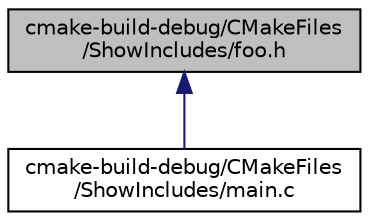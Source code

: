 digraph "cmake-build-debug/CMakeFiles/ShowIncludes/foo.h"
{
 // LATEX_PDF_SIZE
  edge [fontname="Helvetica",fontsize="10",labelfontname="Helvetica",labelfontsize="10"];
  node [fontname="Helvetica",fontsize="10",shape=record];
  Node1 [label="cmake-build-debug/CMakeFiles\l/ShowIncludes/foo.h",height=0.2,width=0.4,color="black", fillcolor="grey75", style="filled", fontcolor="black",tooltip=" "];
  Node1 -> Node2 [dir="back",color="midnightblue",fontsize="10",style="solid",fontname="Helvetica"];
  Node2 [label="cmake-build-debug/CMakeFiles\l/ShowIncludes/main.c",height=0.2,width=0.4,color="black", fillcolor="white", style="filled",URL="$main_8c.html",tooltip=" "];
}
